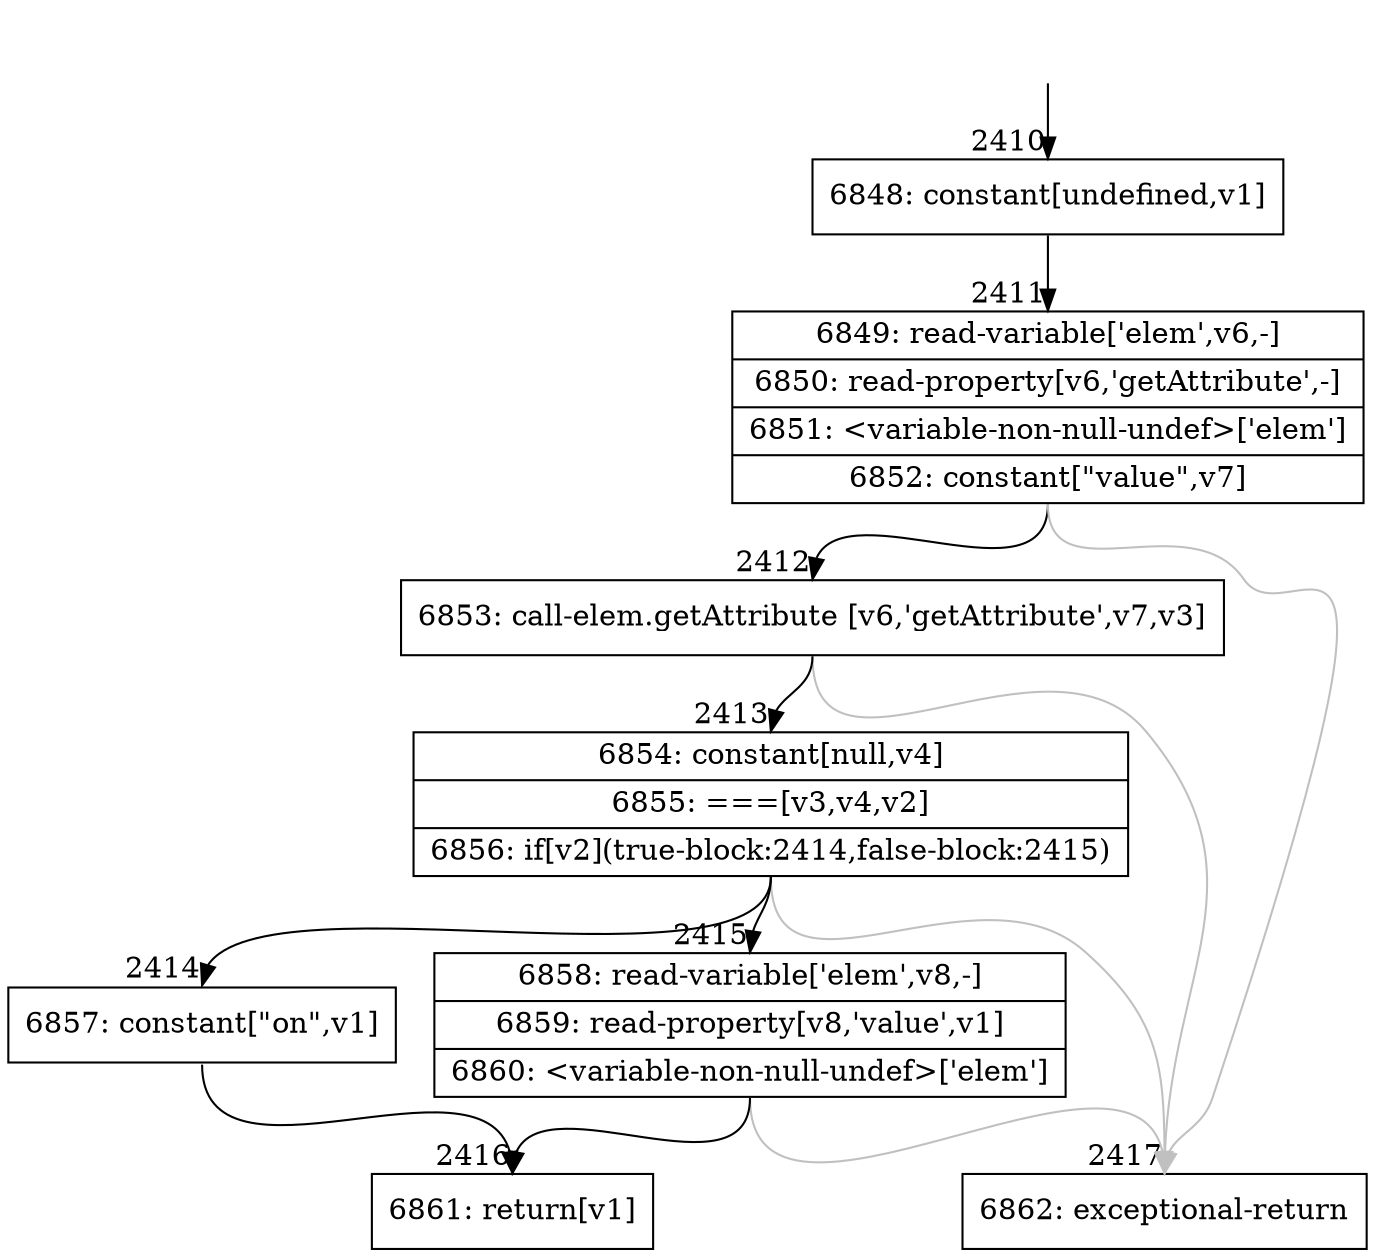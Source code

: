 digraph {
rankdir="TD"
BB_entry166[shape=none,label=""];
BB_entry166 -> BB2410 [tailport=s, headport=n, headlabel="    2410"]
BB2410 [shape=record label="{6848: constant[undefined,v1]}" ] 
BB2410 -> BB2411 [tailport=s, headport=n, headlabel="      2411"]
BB2411 [shape=record label="{6849: read-variable['elem',v6,-]|6850: read-property[v6,'getAttribute',-]|6851: \<variable-non-null-undef\>['elem']|6852: constant[\"value\",v7]}" ] 
BB2411 -> BB2412 [tailport=s, headport=n, headlabel="      2412"]
BB2411 -> BB2417 [tailport=s, headport=n, color=gray, headlabel="      2417"]
BB2412 [shape=record label="{6853: call-elem.getAttribute [v6,'getAttribute',v7,v3]}" ] 
BB2412 -> BB2413 [tailport=s, headport=n, headlabel="      2413"]
BB2412 -> BB2417 [tailport=s, headport=n, color=gray]
BB2413 [shape=record label="{6854: constant[null,v4]|6855: ===[v3,v4,v2]|6856: if[v2](true-block:2414,false-block:2415)}" ] 
BB2413 -> BB2414 [tailport=s, headport=n, headlabel="      2414"]
BB2413 -> BB2415 [tailport=s, headport=n, headlabel="      2415"]
BB2413 -> BB2417 [tailport=s, headport=n, color=gray]
BB2414 [shape=record label="{6857: constant[\"on\",v1]}" ] 
BB2414 -> BB2416 [tailport=s, headport=n, headlabel="      2416"]
BB2415 [shape=record label="{6858: read-variable['elem',v8,-]|6859: read-property[v8,'value',v1]|6860: \<variable-non-null-undef\>['elem']}" ] 
BB2415 -> BB2416 [tailport=s, headport=n]
BB2415 -> BB2417 [tailport=s, headport=n, color=gray]
BB2416 [shape=record label="{6861: return[v1]}" ] 
BB2417 [shape=record label="{6862: exceptional-return}" ] 
//#$~ 2682
}
